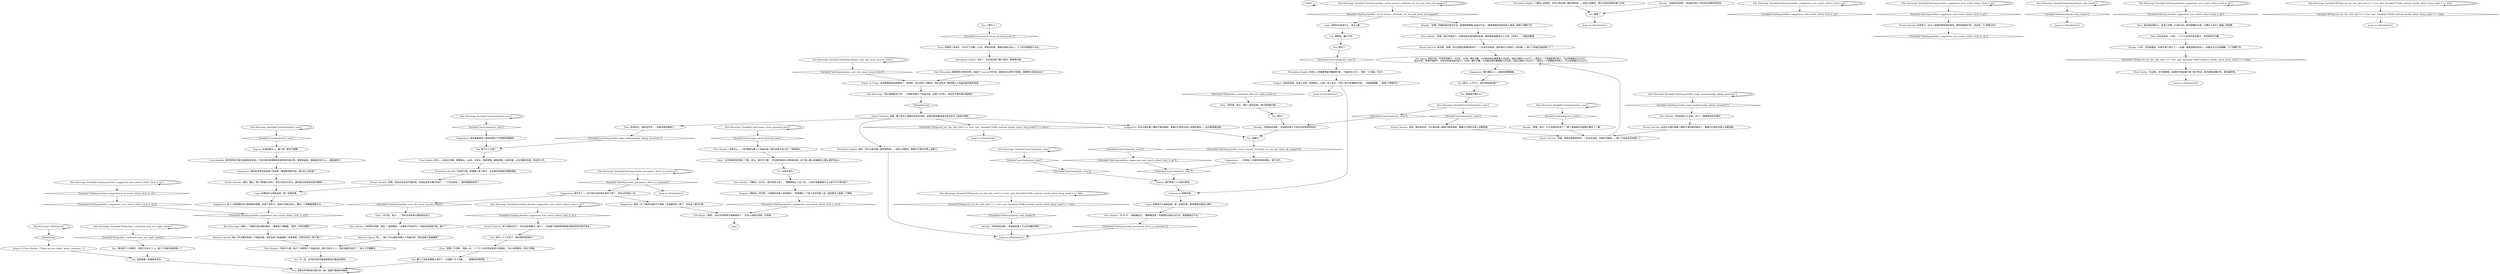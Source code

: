 # WHIRLING F1 / HARDIE SCAN THE ROOM
# * Tracks viscal in the hanged man's sequence allows you to connect these guys to the tracks on the crime scene.
# ==================================================
digraph G {
	  0 [label="START"];
	  1 [label="input"];
	  2 [label="Titus Hardie: “冷静点，伙计们，我们有客人来了，”提图斯制止了这一切。“让我们来看看是什么让条子们大驾光临了。”"];
	  3 [label="Theo: 如你所见，他的话不多……你差点就忽略他了。"];
	  4 [label="You: 这些恶棍？答案是肯定的。"];
	  5 [label="Titus Hardie: “你说什么呢，疯子？没有第八个哈迪兄弟。我们只有七个人，而且全都在这里了。”他上下打量着你。"];
	  6 [label="Titus Hardie: “*他妈的*闭嘴，格伦！”他咆哮到。“这里轮不到你开口！你他妈到底想干嘛，条子？”"];
	  7 [label="Jump to: [Hardiehub1]"];
	  8 [label="You: 其中一个人不见了，脚印很奇怪的那个？"];
	  9 [label="Kim Kitsuragi: Variable[\"whirling.hardies_viscal_minus1_authority_wc_you_got_them_all_mapped\"]"];
	  10 [label="Variable[\"whirling.hardies_viscal_minus1_authority_wc_you_got_them_all_mapped\"]", shape=diamond];
	  11 [label="!(Variable[\"whirling.hardies_viscal_minus1_authority_wc_you_got_them_all_mapped\"])", shape=diamond];
	  12 [label="Kim Kitsuragi: Variable[\"yard.footprints_seen\"]"];
	  13 [label="Variable[\"yard.footprints_seen\"]", shape=diamond];
	  14 [label="!(Variable[\"yard.footprints_seen\"])", shape=diamond];
	  15 [label="Perception (Sight): 了解这儿的演员。你可以再去看一眼犯罪现场——泥地上的脚印。把它们和这些家伙做个比较。"];
	  16 [label="Kim Kitsuragi: Variable[\"whirling.hardies_suggestion_now_watch_others_fuck_it_up\"]"];
	  17 [label="Variable[\"whirling.hardies_suggestion_now_watch_others_fuck_it_up\"]", shape=diamond];
	  18 [label="!(Variable[\"whirling.hardies_suggestion_now_watch_others_fuck_it_up\"])", shape=diamond];
	  19 [label="Kim Kitsuragi: Variable[\"whirling.klaasje_ruby_leader\"]"];
	  20 [label="Variable[\"whirling.klaasje_ruby_leader\"]", shape=diamond];
	  21 [label="!(Variable[\"whirling.klaasje_ruby_leader\"])", shape=diamond];
	  22 [label="Visual Calculus: 是的。露比，那个*贩毒女司机*。现在已经无可否认。是时候去找哈迪兄弟们聊聊了……"];
	  23 [label="Theo: 坐在他右侧的人：标准工作靴，45或46码。房间里最年长者，大概五十多岁。抽烟，很安静。"];
	  24 [label="Suggestion: ……利用这一点来挖苦他的朋友。闸门大开。"];
	  25 [label="Kim Kitsuragi: Variable[\"whirling.hardies_suggestion_now_watch_others_fuck_it_up\"]"];
	  26 [label="Variable[\"whirling.hardies_suggestion_now_watch_others_fuck_it_up\"]", shape=diamond];
	  27 [label="!(Variable[\"whirling.hardies_suggestion_now_watch_others_fuck_it_up\"])", shape=diamond];
	  28 [label="Fat Angus: “是啊，”坐在中间的胖子咯咯地笑了。“还没人招惹过你吧，丹尼斯。”"];
	  29 [label="Eugene: “放轻松，丹尼斯，只是暂时没有人来招惹你，”角落里的一个四十多岁的男人说，他的脖子上挂着一个琴拨。"];
	  30 [label="Visual Calculus: 来不及阻止你了。你已经全部看过一遍了——包括那个聪明得用吸烟代替说话的长胡子老头。"];
	  31 [label="Suggestion: 来不及了——你已经对这些家伙有所了解了。你可以利用这一点。"];
	  32 [label="You: 了解什么？"];
	  33 [label="Jump to: [Titus Hardie: \"\"What are you talkin' about, madman...\"]"];
	  34 [label="Logic: 如果他不让继续追查，那一定是好事。看来警督也是这么想的……"];
	  35 [label="Alain: 对面另一张桌子：平头钉工作靴，43码。有帮派纹身。梅斯克或萨马拉人。三十后半或是四十出头。"];
	  36 [label="Titus Hardie: “不-不-不，”他指着自己，“眼睛看这里！你跟我的兄弟们过不去，就是跟我过不去。”"];
	  37 [label="Kim Kitsuragi: “所以我就直说了吧……*的确*有第八个哈迪兄弟，还是个*女性*，而且你不喜欢我们提到她？”"];
	  38 [label="Jump to: [Hardiehub1]"];
	  39 [label="You: 很明显，露比不在。"];
	  40 [label="Kim Kitsuragi: Variable[\"whirling.hardies_logic_understandig_taking_inventory\"]"];
	  41 [label="Variable[\"whirling.hardies_logic_understandig_taking_inventory\"]", shape=diamond];
	  42 [label="!(Variable[\"whirling.hardies_logic_understandig_taking_inventory\"])", shape=diamond];
	  43 [label="Kim Kitsuragi: Variable[\"yard.footprints_seen\"]"];
	  44 [label="Variable[\"yard.footprints_seen\"]", shape=diamond];
	  45 [label="!(Variable[\"yard.footprints_seen\"])", shape=diamond];
	  46 [label="Glen: “是啊，丹尼斯，冷静一点。”一个三十多岁的金发男子同意到。“没人来招惹你，你这个笨蛋。”"];
	  47 [label="Visual Calculus: 没错，你愣在那里四秒钟，一句话也没说。问他们问题吧——第八个哈迪兄弟去哪儿了？"];
	  48 [label="Jump to: [Hardiehub1]"];
	  49 [label="You: 明白了。"];
	  50 [label="Kim Kitsuragi: Variable[\"XP.figured_out_the_odd_sole\"] == true  and  Variable[\"TASK.confront_hardie_about_drug_trade\"] == false"];
	  51 [label="Variable[\"XP.figured_out_the_odd_sole\"] == true  and  Variable[\"TASK.confront_hardie_about_drug_trade\"] == false", shape=diamond];
	  52 [label="!(Variable[\"XP.figured_out_the_odd_sole\"] == true  and  Variable[\"TASK.confront_hardie_about_drug_trade\"] == false)", shape=diamond];
	  53 [label="Fat Angus: 坐在中间，呼哧呼哧喘气：大块头，46码，脚步沉重，大约是负责扛着被害人过去的。他自己就有130公斤了；再加上一个穿着盔甲的男人，可以轻易超过220公斤。\n坐在中间，呼哧呼哧喘气：传说中的库库诺尔巨人，46码，脚步沉重，大约是负责扛着被害人过去的。他自己就有130公斤了；再加上一个穿着盔甲的男人，可以轻易超过220公斤。"];
	  54 [label="Titus Hardie: “你他妈有什么毛病，伙计？”提图斯歪头盯着你。"];
	  55 [label="Suggestion: 现在看看其他人是如何因为不守规矩而搞砸的。"];
	  56 [label="Visual Calculus: 当然。等你有时间，可以再去看一眼院子里的痕迹，看看它们是否对得上这群恶棍。"];
	  57 [label="Suggestion: 你可以再去看一眼院子里的痕迹，看看它们是否对得上这里的角色——这可能是罪证呢。"];
	  58 [label="You: 不一定。女司机也有可能是秘密进行毒品交易的。"];
	  59 [label="Titus Hardie: “还是怎么——*你*想成为第八个哈迪兄弟？我们这里不招人的！”他摇摇头。"];
	  60 [label="Glen: 从右边开始：44码。一个三十多岁的金发男子，非常有男子气概。"];
	  61 [label="Endurance: 咳嗽不断。"];
	  62 [label="You: 那个小个子呢？"];
	  63 [label="Shanky: “没错，你跟哈迪兄弟过不去，就是跟提图斯·哈迪过不去！”瘦骨嶙峋的老鼠脸男人喊道，他缺了两颗门牙。"];
	  64 [label="You: 长胡子老头？"];
	  65 [label="Kim Kitsuragi: Variable[\"whirling.hardies_suggestion_now_watch_others_fuck_it_up\"]"];
	  66 [label="Variable[\"whirling.hardies_suggestion_now_watch_others_fuck_it_up\"]", shape=diamond];
	  67 [label="!(Variable[\"whirling.hardies_suggestion_now_watch_others_fuck_it_up\"])", shape=diamond];
	  68 [label="Suggestion: 这个人很清楚如何让事情继续发酵。他是个急性子，但绝不可掉以轻心。最后一个倒像是害群之马……"];
	  69 [label="Glen: “对不起，老大……”你听见金发男子都快哭出来了。"];
	  70 [label="Pain Threshold: 他脖颈处对称的灼伤，组成了“LosLos”的字母。他是否试过把它们烧掉，把那种生活抛在过去？"];
	  71 [label="Kim Kitsuragi: Variable[\"whirling.hardie_perception_fired_in_scanroom\"]"];
	  72 [label="Variable[\"whirling.hardie_perception_fired_in_scanroom\"]", shape=diamond];
	  73 [label="!(Variable[\"whirling.hardie_perception_fired_in_scanroom\"])", shape=diamond];
	  74 [label="Logic: 他明白你在做什么，清点人数。"];
	  75 [label="You: 忽略它。"];
	  76 [label="Jump to: [Hardiehub1]"];
	  77 [label="You: 哪里？"];
	  78 [label="Jump to: [Hardiehub1]"];
	  79 [label="Kim Kitsuragi: “很好——那我们就互相盯着吧。”警督调了调眼镜。“警官，你的问题呢？”"];
	  80 [label="Perception (Sight): 太迟了，你已经扫视了整个房间，看得很仔细。"];
	  81 [label="Encyclopedia: 他的青年时代是在加姆洛克区里一个名为维拉洛博斯的住房项目中度过的。那里有监狱。很难说还有什么——墨迹褪色了。"];
	  82 [label="Drama: 我们称这个人为音乐家吧。"];
	  83 [label="Shanky: “是啊，条子，什么风把你吹来了？”那个老鼠脸的马屁精又重复了一遍。"];
	  84 [label="Perception (Sight): 很好。你可以再去看一眼犯罪现场——泥地上的脚印。看看它们是否对得上这群人。"];
	  85 [label="You: 这就与乔伊斯告诉我们的一致，但我不愿做任何假设。"];
	  86 [label="Visual Calculus: 或许吧。但嘿，你已经愣在那里四秒钟了，一句话也没有说。是时候开口问他们一些问题——第八个哈迪兄弟去哪儿了？"];
	  87 [label="Titus Hardie: “在这里，你不是警察。如果你不想后脑勺挨一枪子的话，就不要到处瞎打听。我盯着你呢。”"];
	  88 [label="Visual Calculus: 没错。但这对你来说不是新闻。你站在这里大概4秒钟了，一个字也没说——是时候继续前进了……"];
	  89 [label="Visual Calculus: 总而言之：这七人就是犯罪现场的演员，脚印就是他们的，但还有一个*矛盾之处*。"];
	  90 [label="Suggestion: 是的，为了*取悦*他而不守规矩！这是最好的一种了，现在这个家伙打算……"];
	  91 [label="You: 明白了。"];
	  92 [label="Suggestion: 格伦想招人——他真的很尊敬她。"];
	  93 [label="Perception (Smell): 可怕的气味。即便脚上穿了靴子，从这里仍然能闻见那股臭味。"];
	  94 [label="Perception (Sight): 他背心上的徽章写着‘赛艇俱乐部’。下面有块小补丁，写着：*T·哈迪，队长*。"];
	  95 [label="Shanky: “你他妈说话啊！”老鼠脸的男人不给你任何思考的时间。"];
	  96 [label="Kim Kitsuragi: Variable[\"yard.sense_viscal_greeting_done\"]"];
	  97 [label="Variable[\"yard.sense_viscal_greeting_done\"]", shape=diamond];
	  98 [label="!(Variable[\"yard.sense_viscal_greeting_done\"])", shape=diamond];
	  99 [label="Kim Kitsuragi: Variable[\"yard.footprints_seen\"]"];
	  100 [label="Variable[\"yard.footprints_seen\"]", shape=diamond];
	  101 [label="!(Variable[\"yard.footprints_seen\"])", shape=diamond];
	  102 [label="Kim Kitsuragi: Variable[\"yard.footprints_seen\"]"];
	  103 [label="Variable[\"yard.footprints_seen\"]", shape=diamond];
	  104 [label="!(Variable[\"yard.footprints_seen\"])", shape=diamond];
	  105 [label="You: “我发现了八对脚印，但你们只有七个人。第八个哈迪兄弟在哪儿？”"];
	  106 [label="Reaction Speed: 嗯……*她*？所以确实有第八个哈迪兄弟，而且还是个哈迪姐妹？"];
	  107 [label="Kim Kitsuragi: IsKimHere()"];
	  108 [label="IsKimHere()", shape=diamond];
	  109 [label="!(IsKimHere())", shape=diamond];
	  110 [label="Titus Hardie: “没错，我们不提这个。这是哈迪兄弟内部的私事，跟你那些破事没什么关系。*还有*……”他指向警督。"];
	  111 [label="Kim Kitsuragi: Variable[\"whirling.hardies_suggestion_now_watch_others_fuck_it_up\"]"];
	  112 [label="Variable[\"whirling.hardies_suggestion_now_watch_others_fuck_it_up\"]", shape=diamond];
	  113 [label="!(Variable[\"whirling.hardies_suggestion_now_watch_others_fuck_it_up\"])", shape=diamond];
	  114 [label="Kim Kitsuragi: Variable[\"whirling.hardies_suggestion_now_watch_others_fuck_it_up\"]"];
	  115 [label="Variable[\"whirling.hardies_suggestion_now_watch_others_fuck_it_up\"]", shape=diamond];
	  116 [label="!(Variable[\"whirling.hardies_suggestion_now_watch_others_fuck_it_up\"])", shape=diamond];
	  117 [label="Shanky: “你他妈说话啊！”老鼠脸的男人不让你完整的思考。"];
	  118 [label="Kim Kitsuragi: Variable[\"XP.figured_out_the_odd_sole\"] == true  and  Variable[\"TASK.confront_hardie_about_drug_trade\"] == false"];
	  119 [label="Variable[\"XP.figured_out_the_odd_sole\"] == true  and  Variable[\"TASK.confront_hardie_about_drug_trade\"] == false", shape=diamond];
	  120 [label="!(Variable[\"XP.figured_out_the_odd_sole\"] == true  and  Variable[\"TASK.confront_hardie_about_drug_trade\"] == false)", shape=diamond];
	  121 [label="You: 整个工会肯定都卷入其中了，乃至整个马丁内斯……（狐疑地环顾四周。）"];
	  122 [label="Alain: “让丹尼斯好好回味一下吧，老兄。我们不介意。”你注意到他身上的帮派纹身：这个男人要么是梅斯克人要么是萨马拉人。"];
	  123 [label="Glen: “其实吧，老大，我们一直也在聊，我们觉得她可能……”"];
	  124 [label="Reaction Speed: *她*？所以确实有第八个哈迪兄弟，而且还是个哈迪姐妹？会是谁呢，伊丽莎白吗？那个园丁？"];
	  125 [label="Esprit de Corps: 没必要再继续向前推进了，他想到。这已经是一场胜利。我们迟早会了解这第八个哈迪兄弟的更多信息。"];
	  126 [label="Titus Hardie: 其次——标准工作靴，钢骨鞋尖，46码。大家伙，宽肩窄臀。橄榄球帽，无指手套，以及无数的伤疤，将近四十岁。"];
	  127 [label="Shanky: 41码，步伐轻盈些。毕竟不是个孩子了——长着一副老鼠脸的成年人；凶狠又水汪汪的眼睛，少了两颗门牙。"];
	  128 [label="Composure: 想向全世界宣告他是个肌肉男：嚼烟草和掰手指。我们这儿还有谁？"];
	  129 [label="Kim Kitsuragi: Variable[\"whirling.hardeie_scan_the_room_encyclo_fired\"]"];
	  130 [label="Variable[\"whirling.hardeie_scan_the_room_encyclo_fired\"]", shape=diamond];
	  131 [label="!(Variable[\"whirling.hardeie_scan_the_room_encyclo_fired\"])", shape=diamond];
	  132 [label="You: 我能用它做什么？"];
	  133 [label="Visual Calculus: 没错，那个参与了贩毒的失踪女司机。这是否意味着哈迪兄弟也参与了毒品交易呢？"];
	  134 [label="Logic: 如果他不让继续追查，那一定是好事。"];
	  135 [label="Jump to: [Hardiehub1]"];
	  136 [label="Eugene: 在他的脖子上。算了吧，那并不重要。"];
	  137 [label="Visual Calculus: 这足以让我们再看一眼院子里的那些脚印了，看看它们是否对得上这群恶棍。"];
	  138 [label="Jump to: [Hardiehub1]"];
	  139 [label="You: 其中一人不见了，脚印很奇怪的那个？"];
	  140 [label="Kim Kitsuragi: Variable[\"XP.gardner_confirmed_shes_not_eight_hardie\"]"];
	  141 [label="Variable[\"XP.gardner_confirmed_shes_not_eight_hardie\"]", shape=diamond];
	  142 [label="!(Variable[\"XP.gardner_confirmed_shes_not_eight_hardie\"])", shape=diamond];
	  143 [label="Eugene: 远处的角落：标准工作靴，钢骨鞋尖，44码。四十多岁，手持一杯不含酒精的饮料。（你眯着眼睛。）那是个*琴拨*吗？"];
	  144 [label="Jump to: [Hardiehub1]"];
	  145 [label="Kim Kitsuragi: Variable[\"yard.footprints_seen\"]"];
	  146 [label="Variable[\"yard.footprints_seen\"]", shape=diamond];
	  147 [label="!(Variable[\"yard.footprints_seen\"])", shape=diamond];
	  148 [label="Shanky: “你他妈说话啊！”老鼠脸的男人不给你任何思考的时间。"];
	  0 -> 0
	  2 -> 29
	  3 -> 42
	  4 -> 85
	  5 -> 58
	  6 -> 106
	  8 -> 46
	  9 -> 9
	  9 -> 10
	  10 -> 74
	  10 -> 63
	  11 -> 24
	  12 -> 12
	  12 -> 13
	  13 -> 55
	  14 -> 82
	  15 -> 77
	  16 -> 16
	  16 -> 17
	  19 -> 19
	  19 -> 20
	  20 -> 38
	  21 -> 117
	  22 -> 134
	  23 -> 60
	  24 -> 45
	  25 -> 25
	  25 -> 26
	  26 -> 30
	  27 -> 79
	  28 -> 1
	  29 -> 113
	  30 -> 8
	  31 -> 90
	  31 -> 131
	  32 -> 98
	  33 -> 4
	  34 -> 36
	  35 -> 80
	  36 -> 73
	  37 -> 109
	  39 -> 49
	  40 -> 40
	  40 -> 41
	  41 -> 54
	  42 -> 62
	  43 -> 43
	  43 -> 44
	  44 -> 136
	  45 -> 82
	  46 -> 121
	  47 -> 53
	  49 -> 101
	  50 -> 50
	  50 -> 51
	  51 -> 21
	  52 -> 87
	  53 -> 92
	  54 -> 137
	  55 -> 62
	  56 -> 47
	  57 -> 75
	  58 -> 85
	  59 -> 122
	  60 -> 127
	  61 -> 34
	  62 -> 126
	  63 -> 110
	  64 -> 2
	  65 -> 65
	  65 -> 66
	  66 -> 67
	  67 -> 27
	  68 -> 27
	  69 -> 6
	  70 -> 125
	  71 -> 72
	  71 -> 71
	  72 -> 48
	  72 -> 31
	  73 -> 144
	  74 -> 39
	  75 -> 11
	  77 -> 135
	  79 -> 124
	  80 -> 70
	  81 -> 128
	  82 -> 61
	  83 -> 47
	  84 -> 144
	  85 -> 85
	  86 -> 53
	  87 -> 78
	  88 -> 134
	  89 -> 18
	  90 -> 28
	  91 -> 148
	  92 -> 139
	  93 -> 88
	  94 -> 143
	  95 -> 77
	  96 -> 96
	  96 -> 97
	  97 -> 59
	  98 -> 35
	  99 -> 99
	  99 -> 100
	  100 -> 14
	  101 -> 94
	  102 -> 102
	  102 -> 103
	  103 -> 83
	  104 -> 116
	  105 -> 4
	  106 -> 5
	  107 -> 107
	  107 -> 108
	  108 -> 33
	  109 -> 133
	  110 -> 86
	  111 -> 112
	  111 -> 111
	  112 -> 89
	  113 -> 28
	  114 -> 114
	  114 -> 115
	  115 -> 23
	  116 -> 45
	  117 -> 144
	  118 -> 118
	  118 -> 119
	  119 -> 138
	  120 -> 7
	  121 -> 85
	  122 -> 64
	  123 -> 91
	  124 -> 5
	  125 -> 37
	  126 -> 93
	  127 -> 52
	  128 -> 22
	  129 -> 129
	  129 -> 130
	  130 -> 125
	  131 -> 69
	  132 -> 145
	  133 -> 120
	  133 -> 57
	  133 -> 3
	  133 -> 84
	  134 -> 68
	  136 -> 81
	  137 -> 47
	  139 -> 132
	  140 -> 140
	  140 -> 141
	  141 -> 105
	  142 -> 123
	  143 -> 76
	  143 -> 61
	  145 -> 146
	  145 -> 147
	  146 -> 56
	  147 -> 148
	  148 -> 75
}


